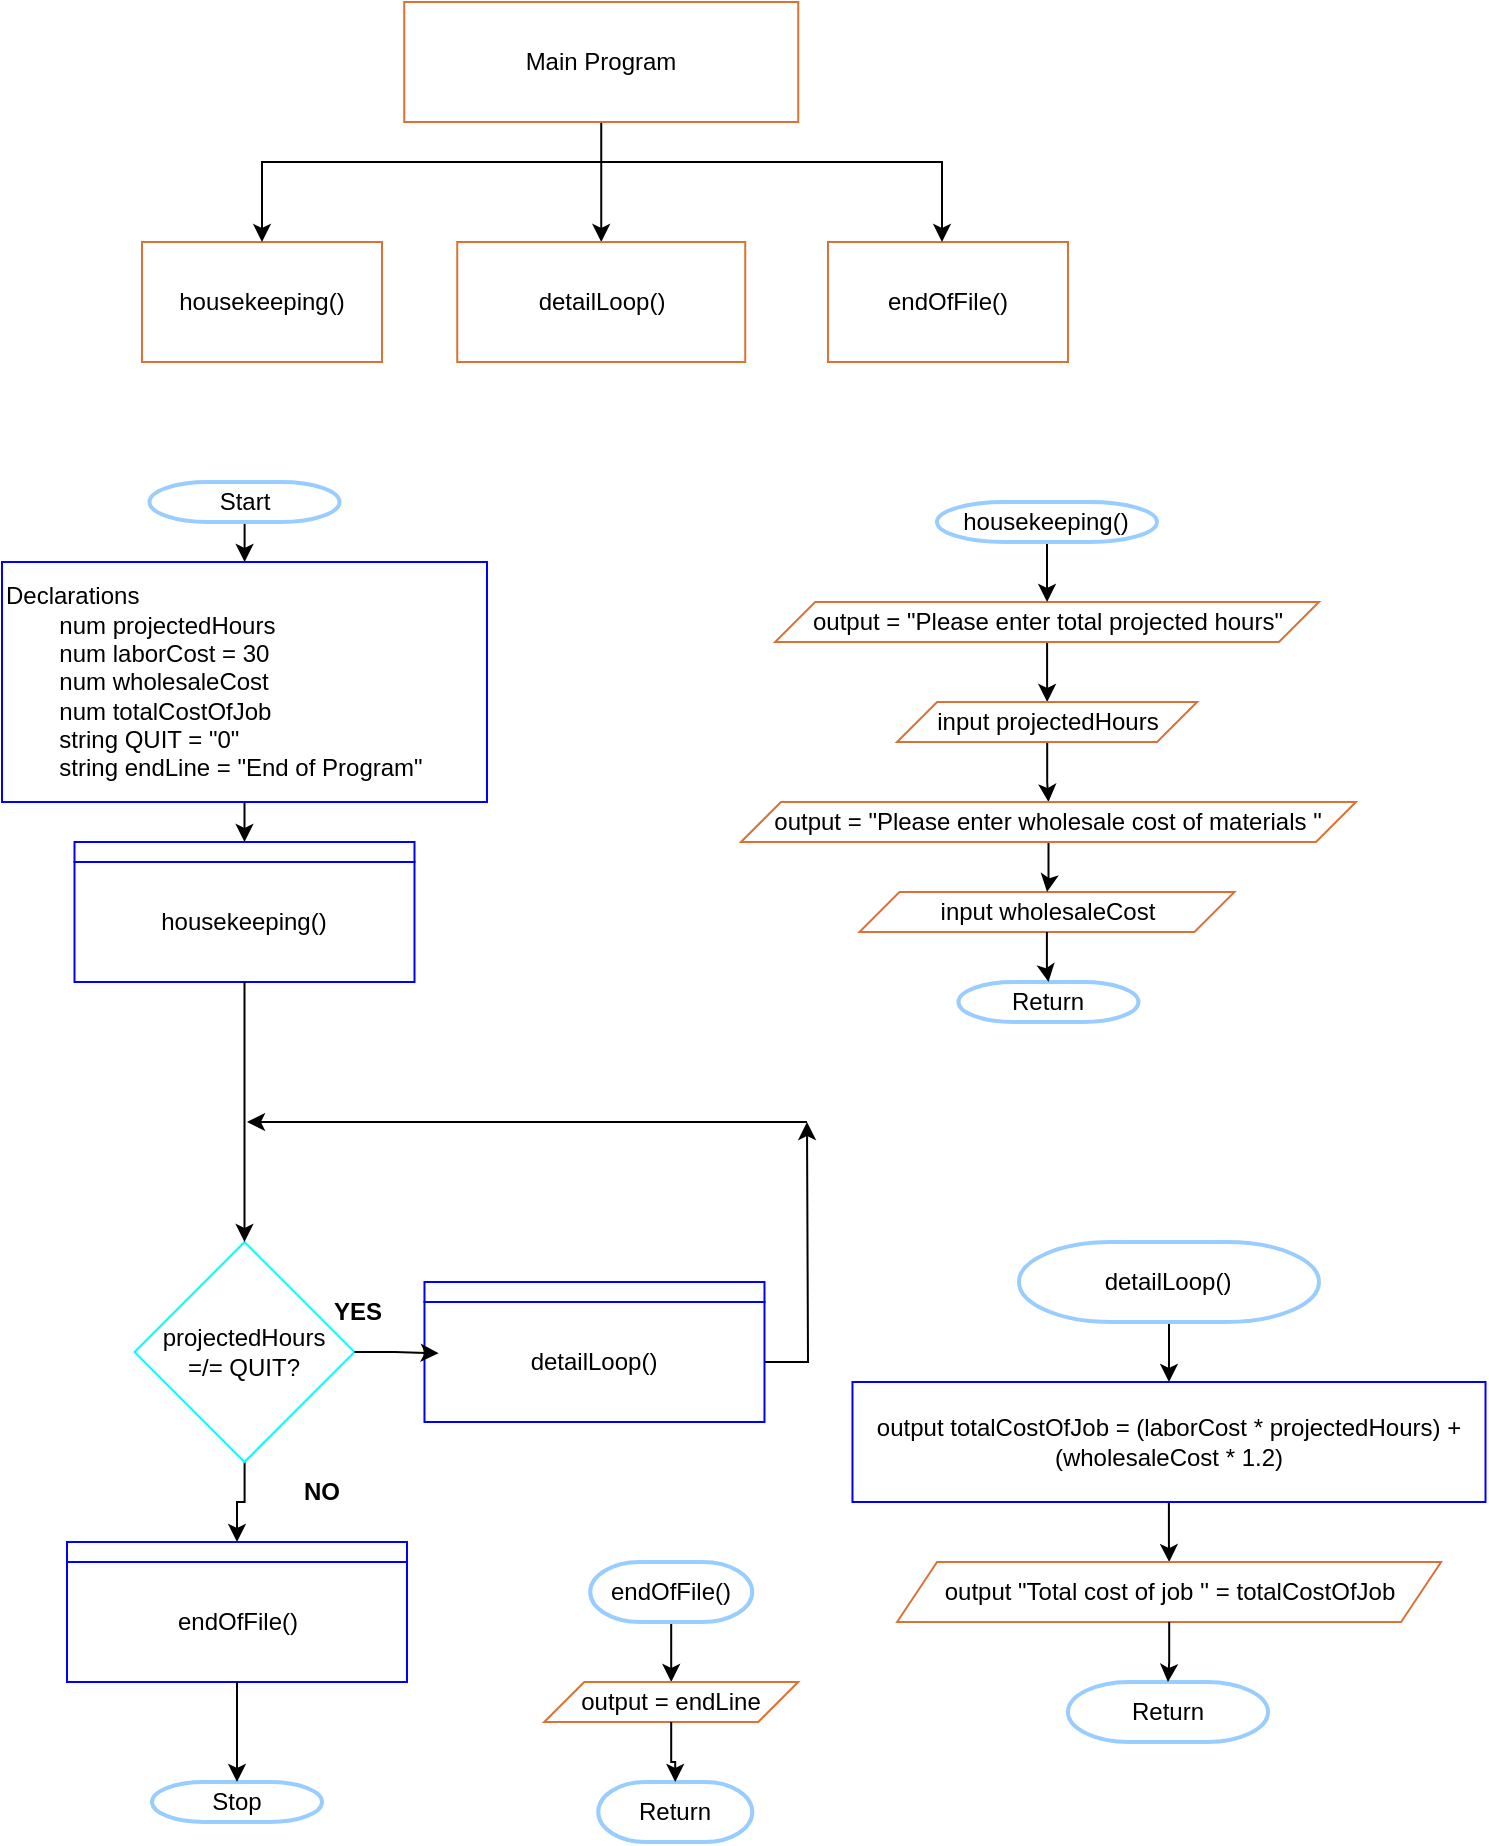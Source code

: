 <mxfile version="27.0.9">
  <diagram name="Page-1" id="IRFT1AFyhmolgX4-R1t0">
    <mxGraphModel dx="1158" dy="3002" grid="1" gridSize="10" guides="1" tooltips="1" connect="1" arrows="1" fold="1" page="1" pageScale="1" pageWidth="850" pageHeight="1100" math="0" shadow="0">
      <root>
        <mxCell id="0" />
        <mxCell id="1" parent="0" />
        <mxCell id="KIVN23BKgJxm8DdQLMJq-3" style="edgeStyle=orthogonalEdgeStyle;rounded=0;orthogonalLoop=1;jettySize=auto;html=1;" edge="1" parent="1" source="KIVN23BKgJxm8DdQLMJq-1" target="KIVN23BKgJxm8DdQLMJq-2">
          <mxGeometry relative="1" as="geometry" />
        </mxCell>
        <mxCell id="KIVN23BKgJxm8DdQLMJq-1" value="Start" style="strokeWidth=2;html=1;shape=mxgraph.flowchart.terminator;whiteSpace=wrap;strokeColor=#99CCFF;" vertex="1" parent="1">
          <mxGeometry x="123.75" y="-1920" width="95" height="20" as="geometry" />
        </mxCell>
        <mxCell id="KIVN23BKgJxm8DdQLMJq-59" style="edgeStyle=orthogonalEdgeStyle;rounded=0;orthogonalLoop=1;jettySize=auto;html=1;entryX=0.5;entryY=0;entryDx=0;entryDy=0;" edge="1" parent="1" source="KIVN23BKgJxm8DdQLMJq-2" target="KIVN23BKgJxm8DdQLMJq-56">
          <mxGeometry relative="1" as="geometry" />
        </mxCell>
        <mxCell id="KIVN23BKgJxm8DdQLMJq-2" value="Declarations&lt;div&gt;&lt;span style=&quot;white-space: pre;&quot;&gt;&#x9;&lt;/span&gt;num projectedHours&lt;br&gt;&lt;div&gt;&lt;span style=&quot;white-space: pre;&quot;&gt;&lt;span style=&quot;white-space: pre;&quot;&gt;&#x9;&lt;/span&gt;num laborCost = 30&lt;/span&gt;&lt;/div&gt;&lt;div&gt;&lt;span style=&quot;white-space: pre;&quot;&gt;&lt;span style=&quot;white-space: pre;&quot;&gt;&#x9;&lt;/span&gt;num wholesaleCost&lt;/span&gt;&lt;/div&gt;&lt;div&gt;&lt;span style=&quot;white-space: pre;&quot;&gt;&lt;span style=&quot;white-space: pre;&quot;&gt;&#x9;&lt;/span&gt;num totalCostOfJob&lt;br&gt;&lt;/span&gt;&lt;div&gt;&lt;span style=&quot;white-space: pre;&quot;&gt;&lt;span style=&quot;white-space: pre;&quot;&gt;&#x9;&lt;/span&gt;string QUIT = &quot;0&quot;&lt;br&gt;&lt;/span&gt;&lt;/div&gt;&lt;div&gt;&lt;span style=&quot;white-space: pre;&quot;&gt;&lt;span style=&quot;white-space: pre;&quot;&gt;&#x9;&lt;/span&gt;string endLine = &quot;End of Program&quot;&lt;br&gt;&lt;/span&gt;&lt;/div&gt;&lt;/div&gt;&lt;/div&gt;" style="rounded=0;whiteSpace=wrap;html=1;align=left;strokeColor=#0000FF;" vertex="1" parent="1">
          <mxGeometry x="50" y="-1880" width="242.5" height="120" as="geometry" />
        </mxCell>
        <mxCell id="KIVN23BKgJxm8DdQLMJq-108" value="" style="edgeStyle=orthogonalEdgeStyle;rounded=0;orthogonalLoop=1;jettySize=auto;html=1;" edge="1" parent="1" source="KIVN23BKgJxm8DdQLMJq-4" target="KIVN23BKgJxm8DdQLMJq-28">
          <mxGeometry relative="1" as="geometry" />
        </mxCell>
        <mxCell id="KIVN23BKgJxm8DdQLMJq-4" value="output = &quot;Please enter total projected hours&quot;" style="shape=parallelogram;perimeter=parallelogramPerimeter;whiteSpace=wrap;html=1;fixedSize=1;strokeColor=#DC7135;" vertex="1" parent="1">
          <mxGeometry x="436.61" y="-1860" width="271.88" height="20" as="geometry" />
        </mxCell>
        <mxCell id="KIVN23BKgJxm8DdQLMJq-5" value="input wholesaleCost" style="shape=parallelogram;perimeter=parallelogramPerimeter;whiteSpace=wrap;html=1;fixedSize=1;strokeColor=#DC7135;" vertex="1" parent="1">
          <mxGeometry x="478.74" y="-1715" width="187.5" height="20" as="geometry" />
        </mxCell>
        <mxCell id="KIVN23BKgJxm8DdQLMJq-113" style="edgeStyle=orthogonalEdgeStyle;rounded=0;orthogonalLoop=1;jettySize=auto;html=1;entryX=0.5;entryY=0;entryDx=0;entryDy=0;" edge="1" parent="1" source="KIVN23BKgJxm8DdQLMJq-17" target="KIVN23BKgJxm8DdQLMJq-31">
          <mxGeometry relative="1" as="geometry" />
        </mxCell>
        <mxCell id="KIVN23BKgJxm8DdQLMJq-17" value="detailLoop()" style="strokeWidth=2;html=1;shape=mxgraph.flowchart.terminator;whiteSpace=wrap;strokeColor=#99CCFF;" vertex="1" parent="1">
          <mxGeometry x="558.49" y="-1540" width="150" height="40" as="geometry" />
        </mxCell>
        <mxCell id="KIVN23BKgJxm8DdQLMJq-18" value="Stop" style="strokeWidth=2;html=1;shape=mxgraph.flowchart.terminator;whiteSpace=wrap;strokeColor=#99CCFF;" vertex="1" parent="1">
          <mxGeometry x="125" y="-1270" width="85" height="20" as="geometry" />
        </mxCell>
        <mxCell id="KIVN23BKgJxm8DdQLMJq-19" value="Return" style="strokeWidth=2;html=1;shape=mxgraph.flowchart.terminator;whiteSpace=wrap;strokeColor=#99CCFF;" vertex="1" parent="1">
          <mxGeometry x="582.99" y="-1320" width="100" height="30" as="geometry" />
        </mxCell>
        <mxCell id="KIVN23BKgJxm8DdQLMJq-75" style="edgeStyle=orthogonalEdgeStyle;rounded=0;orthogonalLoop=1;jettySize=auto;html=1;entryX=0.5;entryY=0;entryDx=0;entryDy=0;" edge="1" parent="1" source="KIVN23BKgJxm8DdQLMJq-24" target="KIVN23BKgJxm8DdQLMJq-72">
          <mxGeometry relative="1" as="geometry" />
        </mxCell>
        <mxCell id="KIVN23BKgJxm8DdQLMJq-24" value="projectedHours&lt;br&gt;&lt;div&gt;=/= QUIT?&lt;/div&gt;" style="rhombus;whiteSpace=wrap;html=1;strokeColor=#00FFFF;" vertex="1" parent="1">
          <mxGeometry x="116.25" y="-1540" width="110" height="110" as="geometry" />
        </mxCell>
        <mxCell id="KIVN23BKgJxm8DdQLMJq-26" value="" style="group" vertex="1" connectable="0" parent="1">
          <mxGeometry x="261.24" y="-1520" width="170" height="70" as="geometry" />
        </mxCell>
        <mxCell id="KIVN23BKgJxm8DdQLMJq-68" style="edgeStyle=orthogonalEdgeStyle;rounded=0;orthogonalLoop=1;jettySize=auto;html=1;" edge="1" parent="KIVN23BKgJxm8DdQLMJq-26" source="KIVN23BKgJxm8DdQLMJq-15">
          <mxGeometry relative="1" as="geometry">
            <mxPoint x="191.26" y="-80" as="targetPoint" />
          </mxGeometry>
        </mxCell>
        <mxCell id="KIVN23BKgJxm8DdQLMJq-15" value="detailLoop()" style="rounded=0;whiteSpace=wrap;html=1;strokeColor=#0000FF;shadow=0;glass=0;gradientColor=none;" vertex="1" parent="KIVN23BKgJxm8DdQLMJq-26">
          <mxGeometry y="10" width="170" height="60" as="geometry" />
        </mxCell>
        <mxCell id="KIVN23BKgJxm8DdQLMJq-16" value="" style="rounded=0;whiteSpace=wrap;html=1;strokeColor=#0000FF;" vertex="1" parent="KIVN23BKgJxm8DdQLMJq-26">
          <mxGeometry width="170" height="10" as="geometry" />
        </mxCell>
        <mxCell id="KIVN23BKgJxm8DdQLMJq-109" style="edgeStyle=orthogonalEdgeStyle;rounded=0;orthogonalLoop=1;jettySize=auto;html=1;entryX=0.5;entryY=0;entryDx=0;entryDy=0;" edge="1" parent="1" source="KIVN23BKgJxm8DdQLMJq-28" target="KIVN23BKgJxm8DdQLMJq-29">
          <mxGeometry relative="1" as="geometry" />
        </mxCell>
        <mxCell id="KIVN23BKgJxm8DdQLMJq-28" value="input projectedHours" style="shape=parallelogram;perimeter=parallelogramPerimeter;whiteSpace=wrap;html=1;fixedSize=1;strokeColor=#DC7135;" vertex="1" parent="1">
          <mxGeometry x="497.55" y="-1810" width="150" height="20" as="geometry" />
        </mxCell>
        <mxCell id="KIVN23BKgJxm8DdQLMJq-110" style="edgeStyle=orthogonalEdgeStyle;rounded=0;orthogonalLoop=1;jettySize=auto;html=1;entryX=0.5;entryY=0;entryDx=0;entryDy=0;" edge="1" parent="1" source="KIVN23BKgJxm8DdQLMJq-29" target="KIVN23BKgJxm8DdQLMJq-5">
          <mxGeometry relative="1" as="geometry" />
        </mxCell>
        <mxCell id="KIVN23BKgJxm8DdQLMJq-29" value="output = &quot;Please enter wholesale cost of materials &quot;" style="shape=parallelogram;perimeter=parallelogramPerimeter;whiteSpace=wrap;html=1;fixedSize=1;strokeColor=#DC7135;" vertex="1" parent="1">
          <mxGeometry x="419.49" y="-1760" width="307.5" height="20" as="geometry" />
        </mxCell>
        <mxCell id="KIVN23BKgJxm8DdQLMJq-114" value="" style="edgeStyle=orthogonalEdgeStyle;rounded=0;orthogonalLoop=1;jettySize=auto;html=1;" edge="1" parent="1" source="KIVN23BKgJxm8DdQLMJq-31" target="KIVN23BKgJxm8DdQLMJq-112">
          <mxGeometry relative="1" as="geometry" />
        </mxCell>
        <mxCell id="KIVN23BKgJxm8DdQLMJq-31" value="output totalCostOfJob = (laborCost * projectedHours) + (wholesaleCost * 1.2)" style="rounded=0;whiteSpace=wrap;html=1;strokeColor=#0000FF;" vertex="1" parent="1">
          <mxGeometry x="475.24" y="-1470" width="316.51" height="60" as="geometry" />
        </mxCell>
        <mxCell id="KIVN23BKgJxm8DdQLMJq-54" value="" style="group" vertex="1" connectable="0" parent="1">
          <mxGeometry x="86.25" y="-1740" width="170" height="70" as="geometry" />
        </mxCell>
        <mxCell id="KIVN23BKgJxm8DdQLMJq-55" value="housekeeping()" style="rounded=0;whiteSpace=wrap;html=1;strokeColor=#0000FF;shadow=0;glass=0;gradientColor=none;" vertex="1" parent="KIVN23BKgJxm8DdQLMJq-54">
          <mxGeometry y="10" width="170" height="60" as="geometry" />
        </mxCell>
        <mxCell id="KIVN23BKgJxm8DdQLMJq-56" value="" style="rounded=0;whiteSpace=wrap;html=1;strokeColor=#0000FF;" vertex="1" parent="KIVN23BKgJxm8DdQLMJq-54">
          <mxGeometry width="170" height="10" as="geometry" />
        </mxCell>
        <mxCell id="KIVN23BKgJxm8DdQLMJq-107" style="edgeStyle=orthogonalEdgeStyle;rounded=0;orthogonalLoop=1;jettySize=auto;html=1;entryX=0.5;entryY=0;entryDx=0;entryDy=0;" edge="1" parent="1" source="KIVN23BKgJxm8DdQLMJq-57" target="KIVN23BKgJxm8DdQLMJq-4">
          <mxGeometry relative="1" as="geometry" />
        </mxCell>
        <mxCell id="KIVN23BKgJxm8DdQLMJq-57" value="housekeeping()" style="strokeWidth=2;html=1;shape=mxgraph.flowchart.terminator;whiteSpace=wrap;strokeColor=#99CCFF;" vertex="1" parent="1">
          <mxGeometry x="517.49" y="-1910" width="110" height="20" as="geometry" />
        </mxCell>
        <mxCell id="KIVN23BKgJxm8DdQLMJq-60" style="edgeStyle=orthogonalEdgeStyle;rounded=0;orthogonalLoop=1;jettySize=auto;html=1;entryX=0.5;entryY=0;entryDx=0;entryDy=0;" edge="1" parent="1" source="KIVN23BKgJxm8DdQLMJq-55" target="KIVN23BKgJxm8DdQLMJq-24">
          <mxGeometry relative="1" as="geometry" />
        </mxCell>
        <mxCell id="KIVN23BKgJxm8DdQLMJq-61" style="edgeStyle=orthogonalEdgeStyle;rounded=0;orthogonalLoop=1;jettySize=auto;html=1;entryX=0.042;entryY=0.427;entryDx=0;entryDy=0;entryPerimeter=0;" edge="1" parent="1" source="KIVN23BKgJxm8DdQLMJq-24" target="KIVN23BKgJxm8DdQLMJq-15">
          <mxGeometry relative="1" as="geometry" />
        </mxCell>
        <mxCell id="KIVN23BKgJxm8DdQLMJq-62" value="YES" style="text;html=1;align=center;verticalAlign=middle;whiteSpace=wrap;rounded=0;fontStyle=1" vertex="1" parent="1">
          <mxGeometry x="197.5" y="-1520" width="60" height="30" as="geometry" />
        </mxCell>
        <mxCell id="KIVN23BKgJxm8DdQLMJq-63" value="Return" style="strokeWidth=2;html=1;shape=mxgraph.flowchart.terminator;whiteSpace=wrap;strokeColor=#99CCFF;" vertex="1" parent="1">
          <mxGeometry x="528.24" y="-1670" width="90" height="20" as="geometry" />
        </mxCell>
        <mxCell id="KIVN23BKgJxm8DdQLMJq-67" value="" style="endArrow=classic;html=1;rounded=0;" edge="1" parent="1">
          <mxGeometry width="50" height="50" relative="1" as="geometry">
            <mxPoint x="452.5" y="-1600" as="sourcePoint" />
            <mxPoint x="172.5" y="-1600" as="targetPoint" />
          </mxGeometry>
        </mxCell>
        <mxCell id="KIVN23BKgJxm8DdQLMJq-69" value="" style="group" vertex="1" connectable="0" parent="1">
          <mxGeometry x="82.5" y="-1390" width="170" height="70" as="geometry" />
        </mxCell>
        <mxCell id="KIVN23BKgJxm8DdQLMJq-71" value="endOfFile()" style="rounded=0;whiteSpace=wrap;html=1;strokeColor=#0000FF;shadow=0;glass=0;gradientColor=none;" vertex="1" parent="KIVN23BKgJxm8DdQLMJq-69">
          <mxGeometry y="10" width="170" height="60" as="geometry" />
        </mxCell>
        <mxCell id="KIVN23BKgJxm8DdQLMJq-72" value="" style="rounded=0;whiteSpace=wrap;html=1;strokeColor=#0000FF;" vertex="1" parent="KIVN23BKgJxm8DdQLMJq-69">
          <mxGeometry width="170" height="10" as="geometry" />
        </mxCell>
        <mxCell id="KIVN23BKgJxm8DdQLMJq-76" style="edgeStyle=orthogonalEdgeStyle;rounded=0;orthogonalLoop=1;jettySize=auto;html=1;" edge="1" parent="1" source="KIVN23BKgJxm8DdQLMJq-71" target="KIVN23BKgJxm8DdQLMJq-18">
          <mxGeometry relative="1" as="geometry" />
        </mxCell>
        <mxCell id="KIVN23BKgJxm8DdQLMJq-79" style="edgeStyle=orthogonalEdgeStyle;rounded=0;orthogonalLoop=1;jettySize=auto;html=1;entryX=0.5;entryY=0;entryDx=0;entryDy=0;" edge="1" parent="1" source="KIVN23BKgJxm8DdQLMJq-77" target="KIVN23BKgJxm8DdQLMJq-78">
          <mxGeometry relative="1" as="geometry" />
        </mxCell>
        <mxCell id="KIVN23BKgJxm8DdQLMJq-77" value="endOfFile()" style="strokeWidth=2;html=1;shape=mxgraph.flowchart.terminator;whiteSpace=wrap;strokeColor=#99CCFF;" vertex="1" parent="1">
          <mxGeometry x="344.12" y="-1380" width="81" height="30" as="geometry" />
        </mxCell>
        <mxCell id="KIVN23BKgJxm8DdQLMJq-78" value="output = endLine" style="shape=parallelogram;perimeter=parallelogramPerimeter;whiteSpace=wrap;html=1;fixedSize=1;strokeColor=#DC7135;" vertex="1" parent="1">
          <mxGeometry x="321.12" y="-1320" width="127" height="20" as="geometry" />
        </mxCell>
        <mxCell id="KIVN23BKgJxm8DdQLMJq-80" value="Return" style="strokeWidth=2;html=1;shape=mxgraph.flowchart.terminator;whiteSpace=wrap;strokeColor=#99CCFF;" vertex="1" parent="1">
          <mxGeometry x="348.12" y="-1270" width="77" height="30" as="geometry" />
        </mxCell>
        <mxCell id="KIVN23BKgJxm8DdQLMJq-81" style="edgeStyle=orthogonalEdgeStyle;rounded=0;orthogonalLoop=1;jettySize=auto;html=1;entryX=0.5;entryY=0;entryDx=0;entryDy=0;entryPerimeter=0;" edge="1" parent="1" source="KIVN23BKgJxm8DdQLMJq-78" target="KIVN23BKgJxm8DdQLMJq-80">
          <mxGeometry relative="1" as="geometry" />
        </mxCell>
        <mxCell id="KIVN23BKgJxm8DdQLMJq-82" value="NO" style="text;html=1;align=center;verticalAlign=middle;whiteSpace=wrap;rounded=0;fontStyle=1" vertex="1" parent="1">
          <mxGeometry x="180" y="-1430" width="60" height="30" as="geometry" />
        </mxCell>
        <mxCell id="KIVN23BKgJxm8DdQLMJq-103" style="edgeStyle=orthogonalEdgeStyle;rounded=0;orthogonalLoop=1;jettySize=auto;html=1;entryX=0.5;entryY=0;entryDx=0;entryDy=0;" edge="1" parent="1" source="KIVN23BKgJxm8DdQLMJq-100" target="KIVN23BKgJxm8DdQLMJq-102">
          <mxGeometry relative="1" as="geometry" />
        </mxCell>
        <mxCell id="KIVN23BKgJxm8DdQLMJq-100" value="Main Program" style="rounded=0;whiteSpace=wrap;html=1;strokeColor=#DC7135;" vertex="1" parent="1">
          <mxGeometry x="251.12" y="-2160" width="197" height="60" as="geometry" />
        </mxCell>
        <mxCell id="KIVN23BKgJxm8DdQLMJq-101" value="housekeeping()" style="rounded=0;whiteSpace=wrap;html=1;strokeColor=#DC7135;" vertex="1" parent="1">
          <mxGeometry x="120" y="-2040" width="120" height="60" as="geometry" />
        </mxCell>
        <mxCell id="KIVN23BKgJxm8DdQLMJq-102" value="detailLoop()" style="rounded=0;whiteSpace=wrap;html=1;strokeColor=#DC7135;" vertex="1" parent="1">
          <mxGeometry x="277.62" y="-2040" width="144" height="60" as="geometry" />
        </mxCell>
        <mxCell id="KIVN23BKgJxm8DdQLMJq-104" value="" style="endArrow=classic;html=1;rounded=0;entryX=0.5;entryY=0;entryDx=0;entryDy=0;" edge="1" parent="1" target="KIVN23BKgJxm8DdQLMJq-101">
          <mxGeometry width="50" height="50" relative="1" as="geometry">
            <mxPoint x="350" y="-2080" as="sourcePoint" />
            <mxPoint x="400" y="-1970" as="targetPoint" />
            <Array as="points">
              <mxPoint x="180" y="-2080" />
            </Array>
          </mxGeometry>
        </mxCell>
        <mxCell id="KIVN23BKgJxm8DdQLMJq-105" value="endOfFile()" style="rounded=0;whiteSpace=wrap;html=1;strokeColor=#DC7135;" vertex="1" parent="1">
          <mxGeometry x="462.99" y="-2040" width="120" height="60" as="geometry" />
        </mxCell>
        <mxCell id="KIVN23BKgJxm8DdQLMJq-106" value="" style="endArrow=classic;html=1;rounded=0;" edge="1" parent="1">
          <mxGeometry width="50" height="50" relative="1" as="geometry">
            <mxPoint x="350" y="-2080" as="sourcePoint" />
            <mxPoint x="520" y="-2040" as="targetPoint" />
            <Array as="points">
              <mxPoint x="520" y="-2080" />
            </Array>
          </mxGeometry>
        </mxCell>
        <mxCell id="KIVN23BKgJxm8DdQLMJq-111" style="edgeStyle=orthogonalEdgeStyle;rounded=0;orthogonalLoop=1;jettySize=auto;html=1;entryX=0.5;entryY=0;entryDx=0;entryDy=0;entryPerimeter=0;" edge="1" parent="1" source="KIVN23BKgJxm8DdQLMJq-5" target="KIVN23BKgJxm8DdQLMJq-63">
          <mxGeometry relative="1" as="geometry" />
        </mxCell>
        <mxCell id="KIVN23BKgJxm8DdQLMJq-112" value="output &quot;Total cost of job &#39;&#39; = totalCostOfJob" style="shape=parallelogram;perimeter=parallelogramPerimeter;whiteSpace=wrap;html=1;fixedSize=1;strokeColor=#DC7135;" vertex="1" parent="1">
          <mxGeometry x="497.55" y="-1380" width="272" height="30" as="geometry" />
        </mxCell>
        <mxCell id="KIVN23BKgJxm8DdQLMJq-116" style="edgeStyle=orthogonalEdgeStyle;rounded=0;orthogonalLoop=1;jettySize=auto;html=1;entryX=0.5;entryY=0;entryDx=0;entryDy=0;entryPerimeter=0;" edge="1" parent="1" source="KIVN23BKgJxm8DdQLMJq-112" target="KIVN23BKgJxm8DdQLMJq-19">
          <mxGeometry relative="1" as="geometry" />
        </mxCell>
      </root>
    </mxGraphModel>
  </diagram>
</mxfile>
